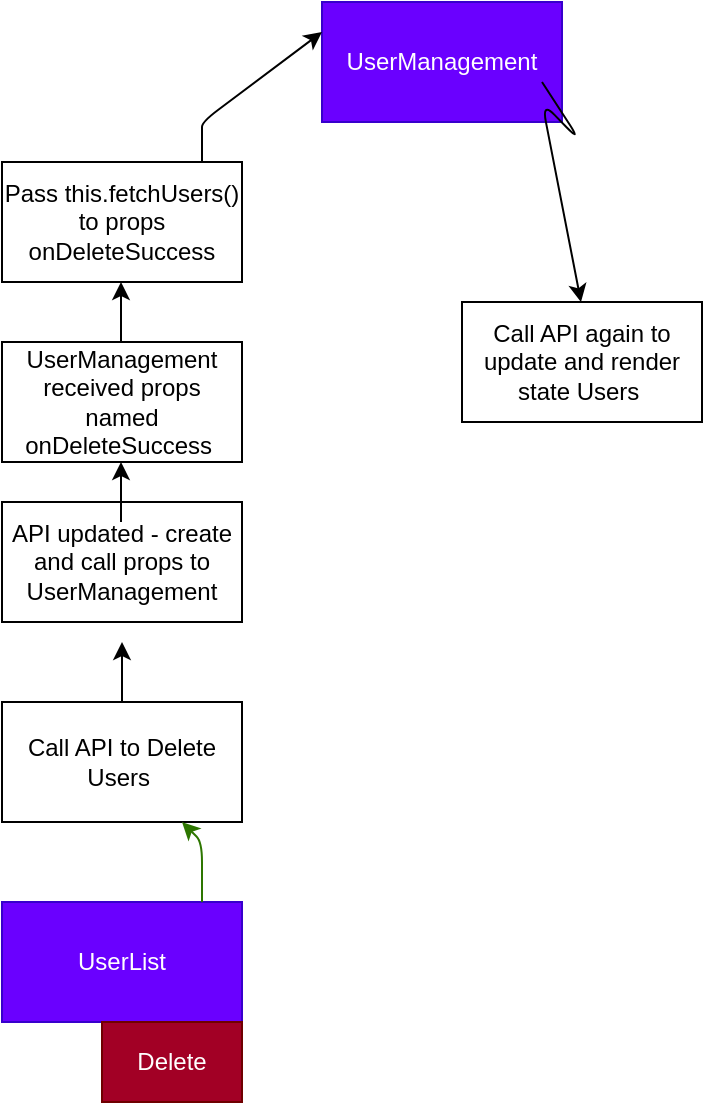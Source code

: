 <mxfile>
    <diagram id="4m01vaQqxQuuv_HJadcp" name="Page-1">
        <mxGraphModel dx="435" dy="1629" grid="1" gridSize="10" guides="1" tooltips="1" connect="1" arrows="1" fold="1" page="1" pageScale="1" pageWidth="850" pageHeight="1100" math="0" shadow="0">
            <root>
                <mxCell id="0"/>
                <mxCell id="1" parent="0"/>
                <mxCell id="2" value="UserList" style="whiteSpace=wrap;html=1;fillColor=#6a00ff;fontColor=#ffffff;strokeColor=#3700CC;" vertex="1" parent="1">
                    <mxGeometry x="160" y="330" width="120" height="60" as="geometry"/>
                </mxCell>
                <mxCell id="3" value="Delete" style="whiteSpace=wrap;html=1;fillColor=#a20025;fontColor=#ffffff;strokeColor=#6F0000;" vertex="1" parent="1">
                    <mxGeometry x="210" y="390" width="70" height="40" as="geometry"/>
                </mxCell>
                <mxCell id="8" style="edgeStyle=none;html=1;exitX=0.5;exitY=0;exitDx=0;exitDy=0;" edge="1" parent="1" source="6">
                    <mxGeometry relative="1" as="geometry">
                        <mxPoint x="220" y="200" as="targetPoint"/>
                        <Array as="points">
                            <mxPoint x="220" y="220"/>
                            <mxPoint x="220" y="210"/>
                        </Array>
                    </mxGeometry>
                </mxCell>
                <mxCell id="6" value="Call API to Delete Users&amp;nbsp;" style="whiteSpace=wrap;html=1;" vertex="1" parent="1">
                    <mxGeometry x="160" y="230" width="120" height="60" as="geometry"/>
                </mxCell>
                <mxCell id="5" value="" style="endArrow=classic;html=1;fillColor=#60a917;strokeColor=#2D7600;" edge="1" parent="1" target="6">
                    <mxGeometry width="50" height="50" relative="1" as="geometry">
                        <mxPoint x="260" y="330" as="sourcePoint"/>
                        <mxPoint x="260" y="290" as="targetPoint"/>
                        <Array as="points">
                            <mxPoint x="260" y="300"/>
                        </Array>
                    </mxGeometry>
                </mxCell>
                <mxCell id="7" value="API updated - create and call props to UserManagement" style="whiteSpace=wrap;html=1;" vertex="1" parent="1">
                    <mxGeometry x="160" y="130" width="120" height="60" as="geometry"/>
                </mxCell>
                <mxCell id="9" value="UserManagement&lt;br&gt;received props named onDeleteSuccess&amp;nbsp;" style="whiteSpace=wrap;html=1;" vertex="1" parent="1">
                    <mxGeometry x="160" y="50" width="120" height="60" as="geometry"/>
                </mxCell>
                <mxCell id="10" value="Pass this.fetchUsers() to props onDeleteSuccess" style="whiteSpace=wrap;html=1;" vertex="1" parent="1">
                    <mxGeometry x="160" y="-40" width="120" height="60" as="geometry"/>
                </mxCell>
                <mxCell id="12" value="UserManagement" style="whiteSpace=wrap;html=1;fillColor=#6a00ff;fontColor=#ffffff;strokeColor=#3700CC;" vertex="1" parent="1">
                    <mxGeometry x="320" y="-120" width="120" height="60" as="geometry"/>
                </mxCell>
                <mxCell id="13" style="edgeStyle=none;html=1;exitX=0.5;exitY=0;exitDx=0;exitDy=0;" edge="1" parent="1">
                    <mxGeometry relative="1" as="geometry">
                        <mxPoint x="219.5" y="110" as="targetPoint"/>
                        <mxPoint x="219.5" y="140" as="sourcePoint"/>
                        <Array as="points">
                            <mxPoint x="219.5" y="130"/>
                            <mxPoint x="219.5" y="120"/>
                        </Array>
                    </mxGeometry>
                </mxCell>
                <mxCell id="14" style="edgeStyle=none;html=1;exitX=0.5;exitY=0;exitDx=0;exitDy=0;" edge="1" parent="1">
                    <mxGeometry relative="1" as="geometry">
                        <mxPoint x="219.5" y="20" as="targetPoint"/>
                        <mxPoint x="219.5" y="50" as="sourcePoint"/>
                        <Array as="points">
                            <mxPoint x="219.5" y="40"/>
                            <mxPoint x="219.5" y="30"/>
                        </Array>
                    </mxGeometry>
                </mxCell>
                <mxCell id="15" style="edgeStyle=none;html=1;exitX=0.5;exitY=0;exitDx=0;exitDy=0;entryX=0;entryY=0.25;entryDx=0;entryDy=0;" edge="1" parent="1" target="12">
                    <mxGeometry relative="1" as="geometry">
                        <mxPoint x="260" y="-70" as="targetPoint"/>
                        <mxPoint x="260" y="-40" as="sourcePoint"/>
                        <Array as="points">
                            <mxPoint x="260" y="-50"/>
                            <mxPoint x="260" y="-60"/>
                        </Array>
                    </mxGeometry>
                </mxCell>
                <mxCell id="16" value="Call API again to update and render state Users&amp;nbsp;" style="whiteSpace=wrap;html=1;" vertex="1" parent="1">
                    <mxGeometry x="390" y="30" width="120" height="60" as="geometry"/>
                </mxCell>
                <mxCell id="17" style="edgeStyle=none;html=1;" edge="1" parent="1">
                    <mxGeometry relative="1" as="geometry">
                        <mxPoint x="449.5" y="30" as="targetPoint"/>
                        <mxPoint x="430" y="-80" as="sourcePoint"/>
                        <Array as="points">
                            <mxPoint x="449.5" y="-50"/>
                            <mxPoint x="430" y="-70"/>
                        </Array>
                    </mxGeometry>
                </mxCell>
            </root>
        </mxGraphModel>
    </diagram>
</mxfile>